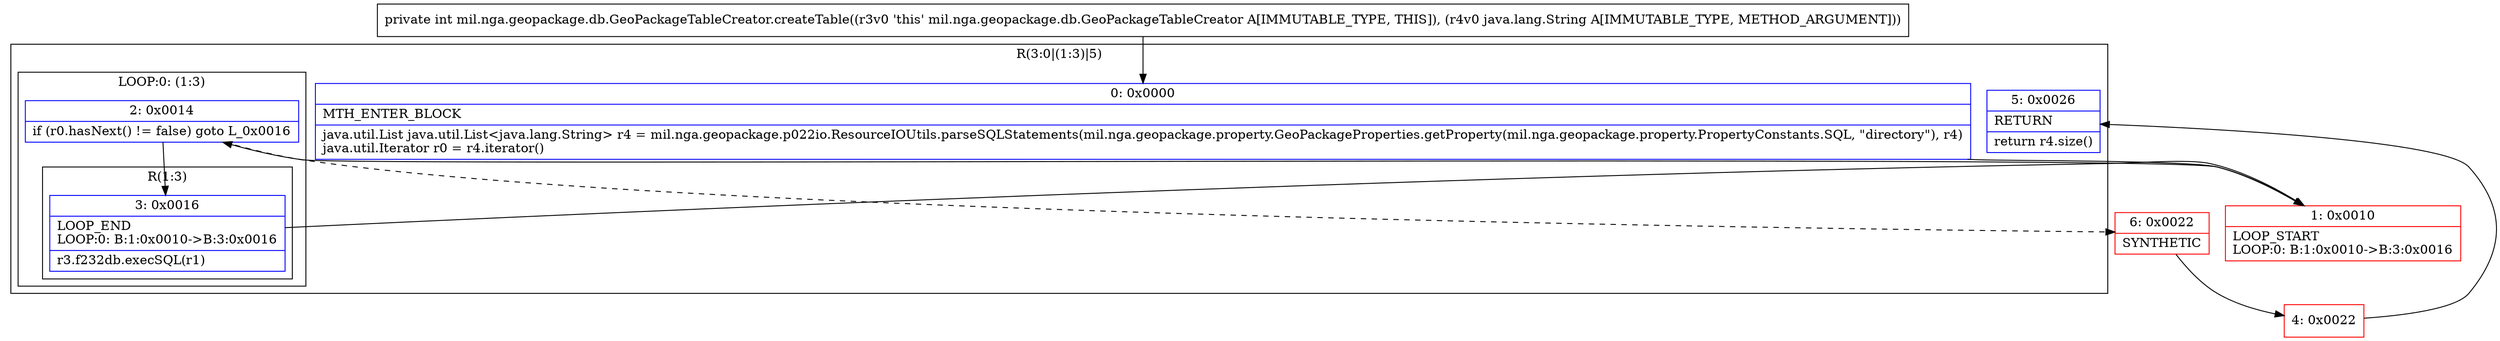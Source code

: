 digraph "CFG formil.nga.geopackage.db.GeoPackageTableCreator.createTable(Ljava\/lang\/String;)I" {
subgraph cluster_Region_1318669728 {
label = "R(3:0|(1:3)|5)";
node [shape=record,color=blue];
Node_0 [shape=record,label="{0\:\ 0x0000|MTH_ENTER_BLOCK\l|java.util.List java.util.List\<java.lang.String\> r4 = mil.nga.geopackage.p022io.ResourceIOUtils.parseSQLStatements(mil.nga.geopackage.property.GeoPackageProperties.getProperty(mil.nga.geopackage.property.PropertyConstants.SQL, \"directory\"), r4)\ljava.util.Iterator r0 = r4.iterator()\l}"];
subgraph cluster_LoopRegion_1312735888 {
label = "LOOP:0: (1:3)";
node [shape=record,color=blue];
Node_2 [shape=record,label="{2\:\ 0x0014|if (r0.hasNext() != false) goto L_0x0016\l}"];
subgraph cluster_Region_562366931 {
label = "R(1:3)";
node [shape=record,color=blue];
Node_3 [shape=record,label="{3\:\ 0x0016|LOOP_END\lLOOP:0: B:1:0x0010\-\>B:3:0x0016\l|r3.f232db.execSQL(r1)\l}"];
}
}
Node_5 [shape=record,label="{5\:\ 0x0026|RETURN\l|return r4.size()\l}"];
}
Node_1 [shape=record,color=red,label="{1\:\ 0x0010|LOOP_START\lLOOP:0: B:1:0x0010\-\>B:3:0x0016\l}"];
Node_4 [shape=record,color=red,label="{4\:\ 0x0022}"];
Node_6 [shape=record,color=red,label="{6\:\ 0x0022|SYNTHETIC\l}"];
MethodNode[shape=record,label="{private int mil.nga.geopackage.db.GeoPackageTableCreator.createTable((r3v0 'this' mil.nga.geopackage.db.GeoPackageTableCreator A[IMMUTABLE_TYPE, THIS]), (r4v0 java.lang.String A[IMMUTABLE_TYPE, METHOD_ARGUMENT])) }"];
MethodNode -> Node_0;
Node_0 -> Node_1;
Node_2 -> Node_3;
Node_2 -> Node_6[style=dashed];
Node_3 -> Node_1;
Node_1 -> Node_2;
Node_4 -> Node_5;
Node_6 -> Node_4;
}

